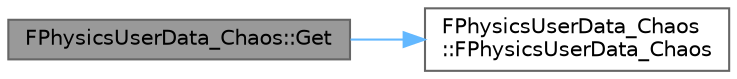 digraph "FPhysicsUserData_Chaos::Get"
{
 // INTERACTIVE_SVG=YES
 // LATEX_PDF_SIZE
  bgcolor="transparent";
  edge [fontname=Helvetica,fontsize=10,labelfontname=Helvetica,labelfontsize=10];
  node [fontname=Helvetica,fontsize=10,shape=box,height=0.2,width=0.4];
  rankdir="LR";
  Node1 [id="Node000001",label="FPhysicsUserData_Chaos::Get",height=0.2,width=0.4,color="gray40", fillcolor="grey60", style="filled", fontcolor="black",tooltip=" "];
  Node1 -> Node2 [id="edge1_Node000001_Node000002",color="steelblue1",style="solid",tooltip=" "];
  Node2 [id="Node000002",label="FPhysicsUserData_Chaos\l::FPhysicsUserData_Chaos",height=0.2,width=0.4,color="grey40", fillcolor="white", style="filled",URL="$d7/d13/classFPhysicsUserData__Chaos.html#af24692412e890adc66f69179fb9c4a8b",tooltip=" "];
}
